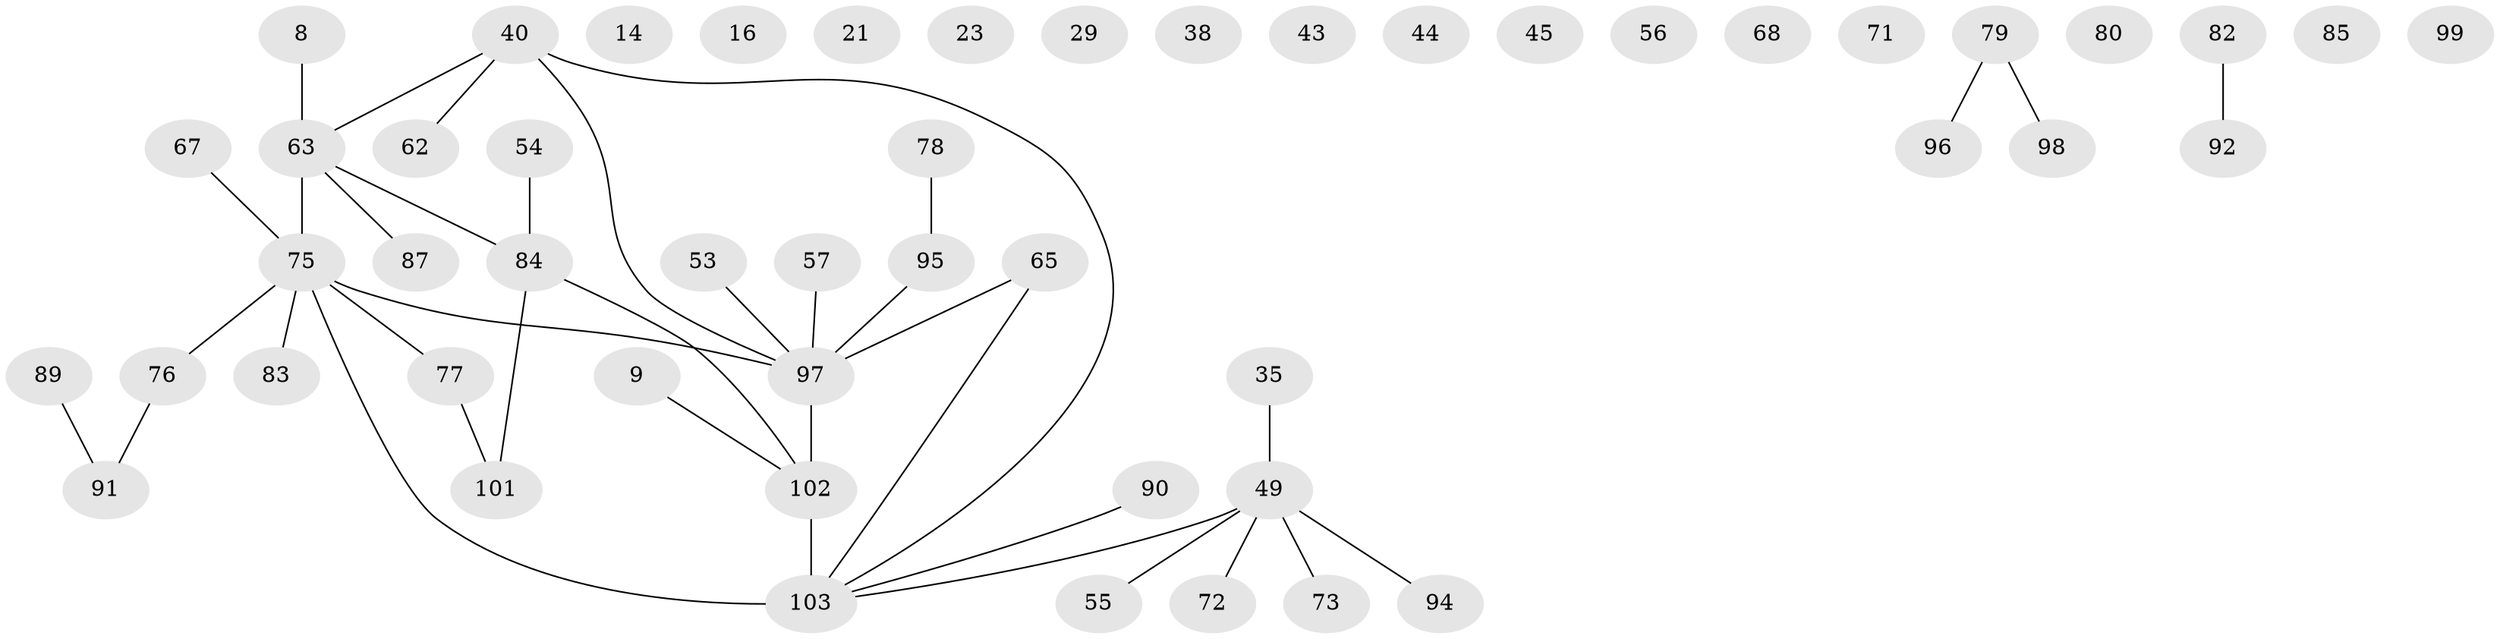 // original degree distribution, {1: 0.30097087378640774, 4: 0.10679611650485436, 5: 0.04854368932038835, 3: 0.1553398058252427, 2: 0.24271844660194175, 0: 0.13592233009708737, 6: 0.009708737864077669}
// Generated by graph-tools (version 1.1) at 2025/39/03/09/25 04:39:11]
// undirected, 51 vertices, 39 edges
graph export_dot {
graph [start="1"]
  node [color=gray90,style=filled];
  8;
  9;
  14;
  16;
  21;
  23;
  29;
  35;
  38;
  40 [super="+4+34"];
  43;
  44;
  45;
  49 [super="+41+46"];
  53 [super="+28+47"];
  54;
  55;
  56;
  57;
  62;
  63 [super="+36+2"];
  65;
  67;
  68;
  71;
  72;
  73;
  75 [super="+33+60+64+19"];
  76 [super="+22+13+18+37+74"];
  77;
  78;
  79;
  80;
  82;
  83;
  84 [super="+61"];
  85 [super="+52"];
  87 [super="+39"];
  89 [super="+69"];
  90;
  91 [super="+42"];
  92;
  94;
  95 [super="+48+58"];
  96;
  97 [super="+66+70+86+88"];
  98;
  99;
  101;
  102 [super="+100"];
  103 [super="+81+25"];
  8 -- 63;
  9 -- 102;
  35 -- 49;
  40 -- 63 [weight=2];
  40 -- 103;
  40 -- 62;
  40 -- 97 [weight=2];
  49 -- 103 [weight=2];
  49 -- 72;
  49 -- 73;
  49 -- 94;
  49 -- 55;
  53 -- 97;
  54 -- 84;
  57 -- 97;
  63 -- 84 [weight=2];
  63 -- 75;
  63 -- 87;
  65 -- 103 [weight=2];
  65 -- 97;
  67 -- 75;
  75 -- 77;
  75 -- 103 [weight=4];
  75 -- 83;
  75 -- 97;
  75 -- 76;
  76 -- 91;
  77 -- 101;
  78 -- 95;
  79 -- 96;
  79 -- 98;
  82 -- 92;
  84 -- 101;
  84 -- 102;
  89 -- 91;
  90 -- 103;
  95 -- 97;
  97 -- 102 [weight=2];
  102 -- 103 [weight=3];
}
